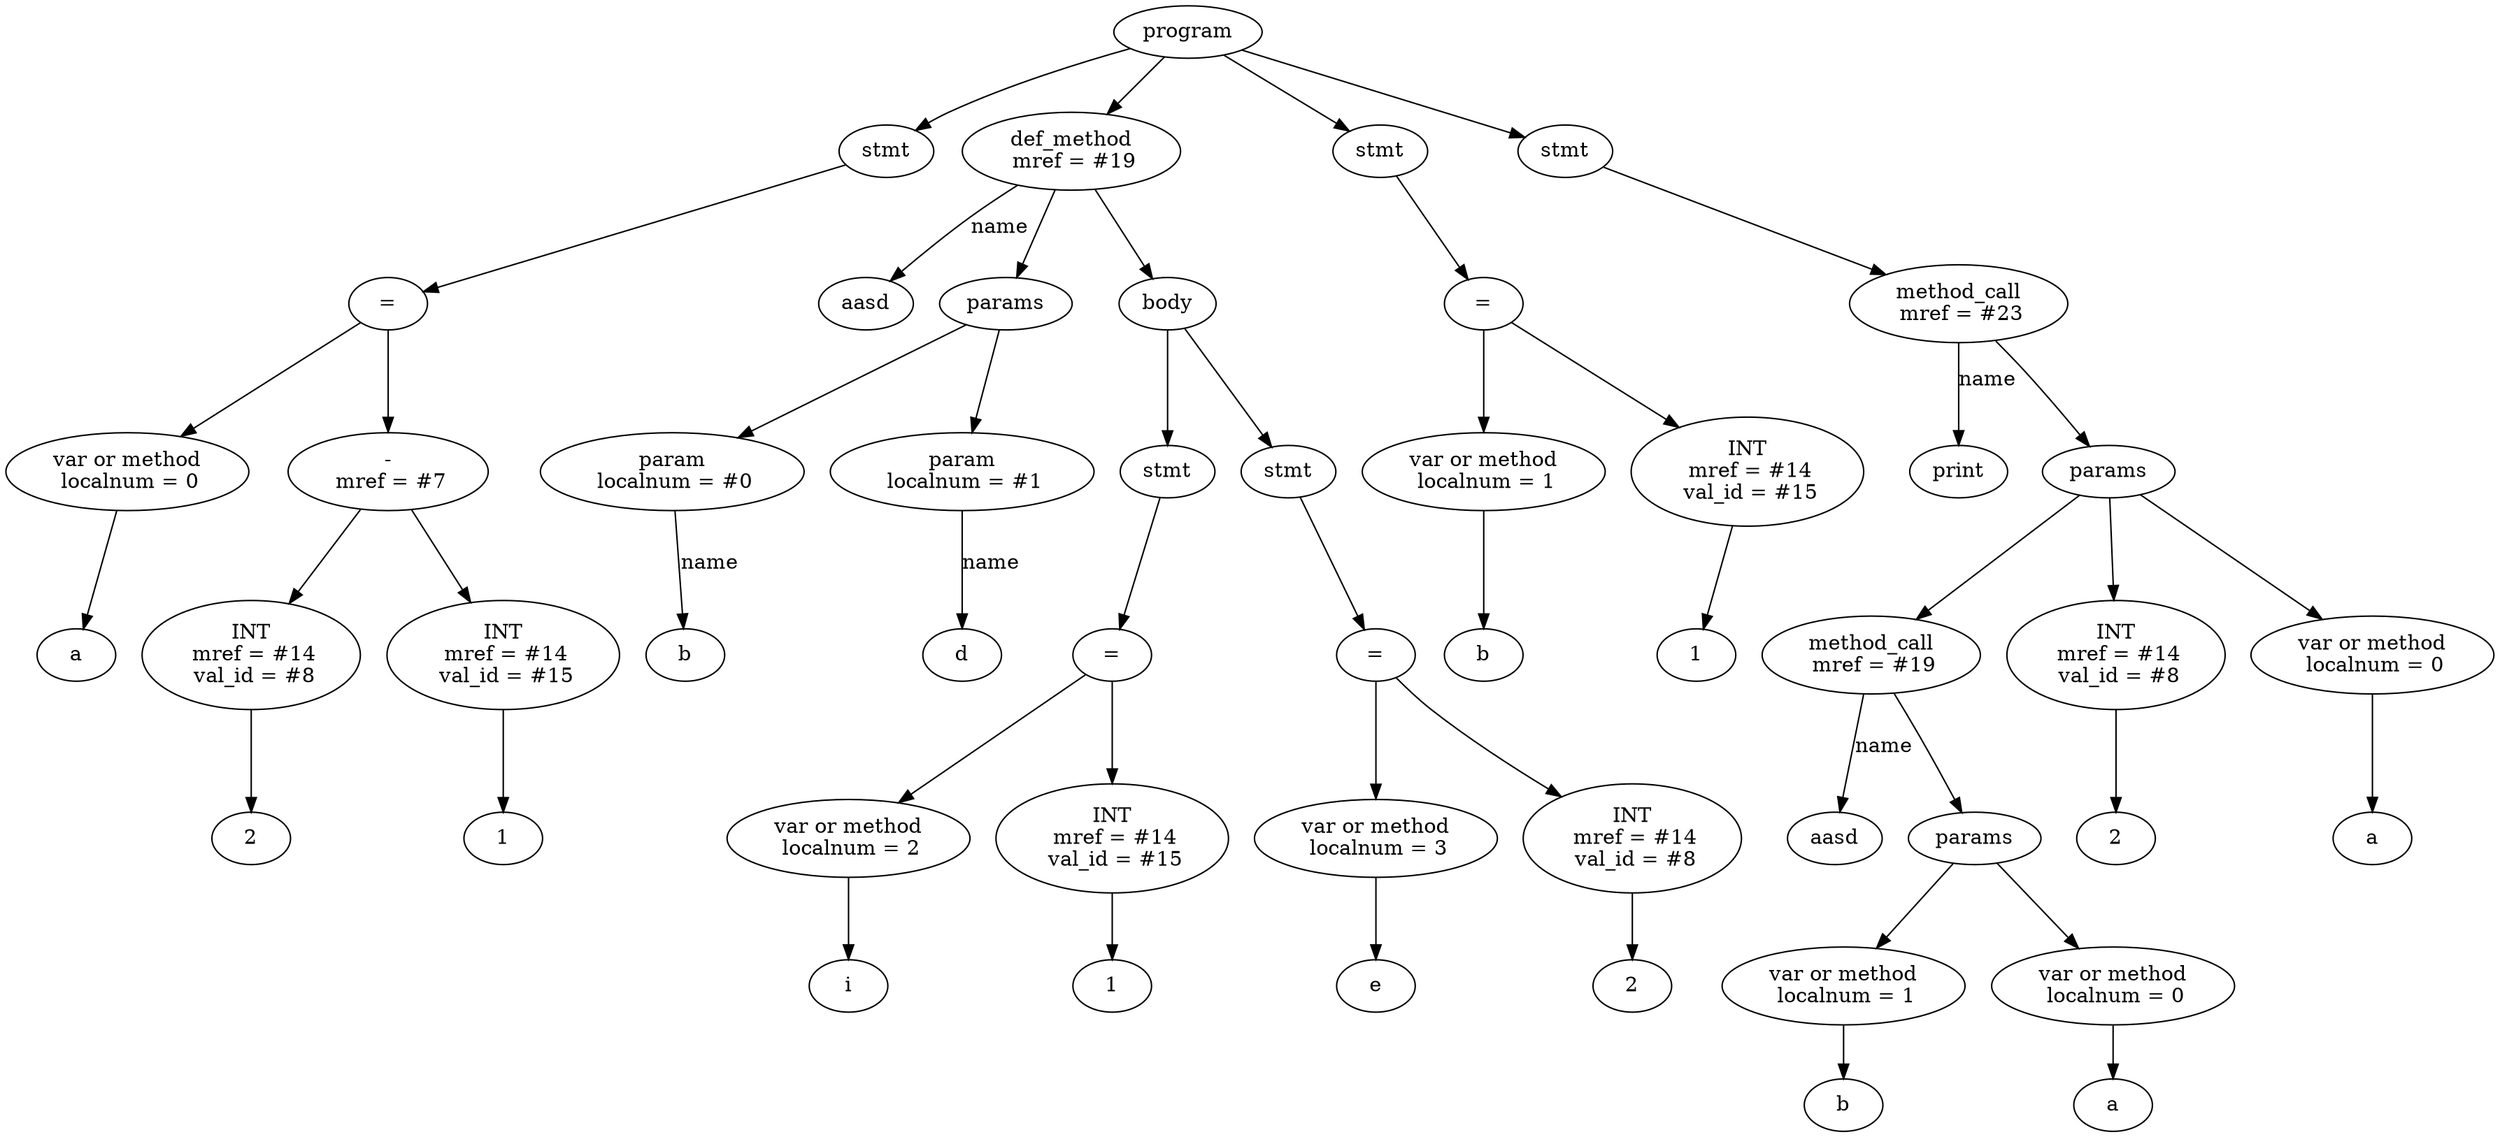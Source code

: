digraph G {
Id00E05460 [label="program"]
Id00E03E50 [label="stmt"]
Id00E03DF0 [label="="]
Id00DF51E8 [label="var or method\n localnum = 0"]
IdVal00DF51E8 [label="a"]
Id00DF51E8->IdVal00DF51E8
Id00E03D90 [label="-\n mref = #7"]
Id00E03CD0 [label="INT\n mref = #14\n val_id = #8"]
IdVal00E03CD0 [label="2"]
Id00E03CD0->IdVal00E03CD0
Id00E03D30 [label="INT\n mref = #14\n val_id = #15"]
IdVal00E03D30 [label="1"]
Id00E03D30->IdVal00E03D30
Id00E03D90->Id00E03CD0
Id00E03D90->Id00E03D30
Id00E03DF0->Id00DF51E8
Id00E03DF0->Id00E03D90
Id00E03E50->Id00E03DF0
Id00E05460->Id00E03E50
Id00E04A68 [label="def_method\n mref = #19"]
IdName00E04A68 [label="aasd"]
Id00E04A68->IdName00E04A68 [label = "name"]
Id00DFE400 [label="params"]
Id00E03EE0 [label="param\n localnum = #0"]
Id00DFE400->Id00E03EE0
IdNameVal00E03EE0 [label="b"]
Id00E03EE0->IdNameVal00E03EE0 [label="name"]
Id00E03F50 [label="param\n localnum = #1"]
Id00DFE400->Id00E03F50
IdNameVal00E03F50 [label="d"]
Id00E03F50->IdNameVal00E03F50 [label="name"]
Id00E04A68->Id00DFE400
Id00DFE128 [label="body"]
Id00E04688 [label="stmt"]
Id00E04080 [label="="]
Id00E03FC0 [label="var or method\n localnum = 2"]
IdVal00E03FC0 [label="i"]
Id00E03FC0->IdVal00E03FC0
Id00E04020 [label="INT\n mref = #14\n val_id = #15"]
IdVal00E04020 [label="1"]
Id00E04020->IdVal00E04020
Id00E04080->Id00E03FC0
Id00E04080->Id00E04020
Id00E04688->Id00E04080
Id00DFE128->Id00E04688
Id00E045E8 [label="stmt"]
Id00E049D8 [label="="]
Id00E04918 [label="var or method\n localnum = 3"]
IdVal00E04918 [label="e"]
Id00E04918->IdVal00E04918
Id00E04978 [label="INT\n mref = #14\n val_id = #8"]
IdVal00E04978 [label="2"]
Id00E04978->IdVal00E04978
Id00E049D8->Id00E04918
Id00E049D8->Id00E04978
Id00E045E8->Id00E049D8
Id00DFE128->Id00E045E8
Id00E04A68->Id00DFE128
Id00E05460->Id00E04A68
Id00E04368 [label="stmt"]
Id00E04F30 [label="="]
Id00E04AE8 [label="var or method\n localnum = 1"]
IdVal00E04AE8 [label="b"]
Id00E04AE8->IdVal00E04AE8
Id00E05110 [label="INT\n mref = #14\n val_id = #15"]
IdVal00E05110 [label="1"]
Id00E05110->IdVal00E05110
Id00E04F30->Id00E04AE8
Id00E04F30->Id00E05110
Id00E04368->Id00E04F30
Id00E05460->Id00E04368
Id00E04188 [label="stmt"]
Id00E05170 [label="method_call\n mref = #23"]
IdMethodNameVal00E05170 [label="print"]
Id00E05170->IdMethodNameVal00E05170 [label="name"]
Id00DFE2E8 [label="params"]
Id00E05170->Id00DFE2E8
Id00E04C30 [label="method_call\n mref = #19"]
IdMethodNameVal00E04C30 [label="aasd"]
Id00E04C30->IdMethodNameVal00E04C30 [label="name"]
Id00DFE4A8 [label="params"]
Id00E04C30->Id00DFE4A8
Id00E050B0 [label="var or method\n localnum = 1"]
IdVal00E050B0 [label="b"]
Id00E050B0->IdVal00E050B0
Id00DFE4A8->Id00E050B0
Id00E052F0 [label="var or method\n localnum = 0"]
IdVal00E052F0 [label="a"]
Id00E052F0->IdVal00E052F0
Id00DFE4A8->Id00E052F0
Id00DFE2E8->Id00E04C30
Id00E04C90 [label="INT\n mref = #14\n val_id = #8"]
IdVal00E04C90 [label="2"]
Id00E04C90->IdVal00E04C90
Id00DFE2E8->Id00E04C90
Id00E04ED0 [label="var or method\n localnum = 0"]
IdVal00E04ED0 [label="a"]
Id00E04ED0->IdVal00E04ED0
Id00DFE2E8->Id00E04ED0
Id00E04188->Id00E05170
Id00E05460->Id00E04188
}